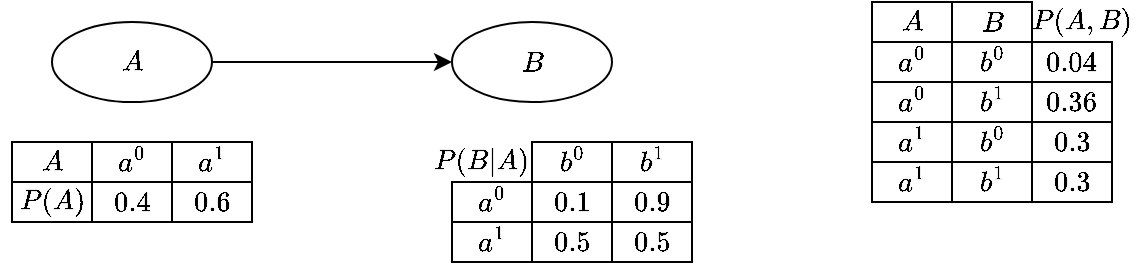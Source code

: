 <mxfile version="13.7.3" type="device"><diagram id="Jtcbi-07S6TxJMRnPm9d" name="Page-1"><mxGraphModel dx="1102" dy="552" grid="1" gridSize="10" guides="1" tooltips="1" connect="1" arrows="1" fold="1" page="1" pageScale="1" pageWidth="850" pageHeight="1100" math="1" shadow="0"><root><mxCell id="0"/><mxCell id="1" parent="0"/><mxCell id="jxRLy1wdel1GA5UemIC6-35" style="edgeStyle=orthogonalEdgeStyle;rounded=0;orthogonalLoop=1;jettySize=auto;html=1;exitX=1;exitY=0.5;exitDx=0;exitDy=0;entryX=0;entryY=0.5;entryDx=0;entryDy=0;" parent="1" source="jxRLy1wdel1GA5UemIC6-1" target="jxRLy1wdel1GA5UemIC6-8" edge="1"><mxGeometry relative="1" as="geometry"/></mxCell><mxCell id="jxRLy1wdel1GA5UemIC6-1" value="$$A$$" style="ellipse;whiteSpace=wrap;html=1;" parent="1" vertex="1"><mxGeometry x="80" y="40" width="80" height="40" as="geometry"/></mxCell><mxCell id="jxRLy1wdel1GA5UemIC6-2" value="$$A$$" style="rounded=0;whiteSpace=wrap;html=1;" parent="1" vertex="1"><mxGeometry x="60" y="100" width="40" height="20" as="geometry"/></mxCell><mxCell id="jxRLy1wdel1GA5UemIC6-3" value="$$a^0$$" style="rounded=0;whiteSpace=wrap;html=1;" parent="1" vertex="1"><mxGeometry x="100" y="100" width="40" height="20" as="geometry"/></mxCell><mxCell id="jxRLy1wdel1GA5UemIC6-4" value="&lt;span&gt;$$a^1$$&lt;/span&gt;" style="rounded=0;whiteSpace=wrap;html=1;" parent="1" vertex="1"><mxGeometry x="140" y="100" width="40" height="20" as="geometry"/></mxCell><mxCell id="jxRLy1wdel1GA5UemIC6-5" value="$$P(A)$$" style="rounded=0;whiteSpace=wrap;html=1;" parent="1" vertex="1"><mxGeometry x="60" y="120" width="40" height="20" as="geometry"/></mxCell><mxCell id="jxRLy1wdel1GA5UemIC6-6" value="$$0.4$$" style="rounded=0;whiteSpace=wrap;html=1;" parent="1" vertex="1"><mxGeometry x="100" y="120" width="40" height="20" as="geometry"/></mxCell><mxCell id="jxRLy1wdel1GA5UemIC6-7" value="$$0.6$$" style="rounded=0;whiteSpace=wrap;html=1;" parent="1" vertex="1"><mxGeometry x="140" y="120" width="40" height="20" as="geometry"/></mxCell><mxCell id="jxRLy1wdel1GA5UemIC6-8" value="$$B$$" style="ellipse;whiteSpace=wrap;html=1;" parent="1" vertex="1"><mxGeometry x="280" y="40" width="80" height="40" as="geometry"/></mxCell><mxCell id="jxRLy1wdel1GA5UemIC6-9" value="$$P(B|A)$$" style="rounded=0;whiteSpace=wrap;html=1;strokeColor=none;" parent="1" vertex="1"><mxGeometry x="270" y="100" width="50" height="20" as="geometry"/></mxCell><mxCell id="jxRLy1wdel1GA5UemIC6-10" value="$$b^0$$" style="rounded=0;whiteSpace=wrap;html=1;" parent="1" vertex="1"><mxGeometry x="320" y="100" width="40" height="20" as="geometry"/></mxCell><mxCell id="jxRLy1wdel1GA5UemIC6-11" value="&lt;span&gt;$$b^1$$&lt;/span&gt;" style="rounded=0;whiteSpace=wrap;html=1;" parent="1" vertex="1"><mxGeometry x="360" y="100" width="40" height="20" as="geometry"/></mxCell><mxCell id="jxRLy1wdel1GA5UemIC6-12" value="$$a^0$$" style="rounded=0;whiteSpace=wrap;html=1;" parent="1" vertex="1"><mxGeometry x="280" y="120" width="40" height="20" as="geometry"/></mxCell><mxCell id="jxRLy1wdel1GA5UemIC6-13" value="$$0.1$$" style="rounded=0;whiteSpace=wrap;html=1;" parent="1" vertex="1"><mxGeometry x="320" y="120" width="40" height="20" as="geometry"/></mxCell><mxCell id="jxRLy1wdel1GA5UemIC6-14" value="$$0.9$$" style="rounded=0;whiteSpace=wrap;html=1;" parent="1" vertex="1"><mxGeometry x="360" y="120" width="40" height="20" as="geometry"/></mxCell><mxCell id="jxRLy1wdel1GA5UemIC6-15" value="$$a^1$$" style="rounded=0;whiteSpace=wrap;html=1;" parent="1" vertex="1"><mxGeometry x="280" y="140" width="40" height="20" as="geometry"/></mxCell><mxCell id="jxRLy1wdel1GA5UemIC6-16" value="$$0.5$$" style="rounded=0;whiteSpace=wrap;html=1;" parent="1" vertex="1"><mxGeometry x="320" y="140" width="40" height="20" as="geometry"/></mxCell><mxCell id="jxRLy1wdel1GA5UemIC6-17" value="$$0.5$$" style="rounded=0;whiteSpace=wrap;html=1;" parent="1" vertex="1"><mxGeometry x="360" y="140" width="40" height="20" as="geometry"/></mxCell><mxCell id="jxRLy1wdel1GA5UemIC6-18" value="$$P(A,B)$$" style="rounded=0;whiteSpace=wrap;html=1;strokeColor=none;" parent="1" vertex="1"><mxGeometry x="570" y="30" width="50" height="20" as="geometry"/></mxCell><mxCell id="jxRLy1wdel1GA5UemIC6-19" value="$$b^0$$" style="rounded=0;whiteSpace=wrap;html=1;" parent="1" vertex="1"><mxGeometry x="530" y="50" width="40" height="20" as="geometry"/></mxCell><mxCell id="jxRLy1wdel1GA5UemIC6-20" value="&lt;span&gt;$$b^1$$&lt;/span&gt;" style="rounded=0;whiteSpace=wrap;html=1;" parent="1" vertex="1"><mxGeometry x="530" y="70" width="40" height="20" as="geometry"/></mxCell><mxCell id="jxRLy1wdel1GA5UemIC6-21" value="$$a^0$$" style="rounded=0;whiteSpace=wrap;html=1;" parent="1" vertex="1"><mxGeometry x="490" y="50" width="40" height="20" as="geometry"/></mxCell><mxCell id="jxRLy1wdel1GA5UemIC6-23" value="$$0.04$$" style="rounded=0;whiteSpace=wrap;html=1;" parent="1" vertex="1"><mxGeometry x="570" y="50" width="40" height="20" as="geometry"/></mxCell><mxCell id="jxRLy1wdel1GA5UemIC6-24" value="$$a^1$$" style="rounded=0;whiteSpace=wrap;html=1;" parent="1" vertex="1"><mxGeometry x="490" y="90" width="40" height="20" as="geometry"/></mxCell><mxCell id="jxRLy1wdel1GA5UemIC6-26" value="$$0.36$$" style="rounded=0;whiteSpace=wrap;html=1;" parent="1" vertex="1"><mxGeometry x="570" y="70" width="40" height="20" as="geometry"/></mxCell><mxCell id="jxRLy1wdel1GA5UemIC6-27" value="&lt;span&gt;$$A$$&lt;/span&gt;" style="rounded=0;whiteSpace=wrap;html=1;" parent="1" vertex="1"><mxGeometry x="490" y="30" width="40" height="20" as="geometry"/></mxCell><mxCell id="jxRLy1wdel1GA5UemIC6-28" value="&lt;span&gt;$$B$$&lt;/span&gt;" style="rounded=0;whiteSpace=wrap;html=1;" parent="1" vertex="1"><mxGeometry x="530" y="30" width="40" height="20" as="geometry"/></mxCell><mxCell id="jxRLy1wdel1GA5UemIC6-29" value="$$a^1$$" style="rounded=0;whiteSpace=wrap;html=1;" parent="1" vertex="1"><mxGeometry x="490" y="110" width="40" height="20" as="geometry"/></mxCell><mxCell id="jxRLy1wdel1GA5UemIC6-30" value="$$a^0$$" style="rounded=0;whiteSpace=wrap;html=1;" parent="1" vertex="1"><mxGeometry x="490" y="70" width="40" height="20" as="geometry"/></mxCell><mxCell id="jxRLy1wdel1GA5UemIC6-31" value="$$b^0$$" style="rounded=0;whiteSpace=wrap;html=1;" parent="1" vertex="1"><mxGeometry x="530" y="90" width="40" height="20" as="geometry"/></mxCell><mxCell id="jxRLy1wdel1GA5UemIC6-32" value="&lt;span&gt;$$b^1$$&lt;/span&gt;" style="rounded=0;whiteSpace=wrap;html=1;" parent="1" vertex="1"><mxGeometry x="530" y="110" width="40" height="20" as="geometry"/></mxCell><mxCell id="jxRLy1wdel1GA5UemIC6-33" value="$$0.3$$" style="rounded=0;whiteSpace=wrap;html=1;" parent="1" vertex="1"><mxGeometry x="570" y="90" width="40" height="20" as="geometry"/></mxCell><mxCell id="jxRLy1wdel1GA5UemIC6-34" value="$$0.3$$" style="rounded=0;whiteSpace=wrap;html=1;" parent="1" vertex="1"><mxGeometry x="570" y="110" width="40" height="20" as="geometry"/></mxCell></root></mxGraphModel></diagram></mxfile>